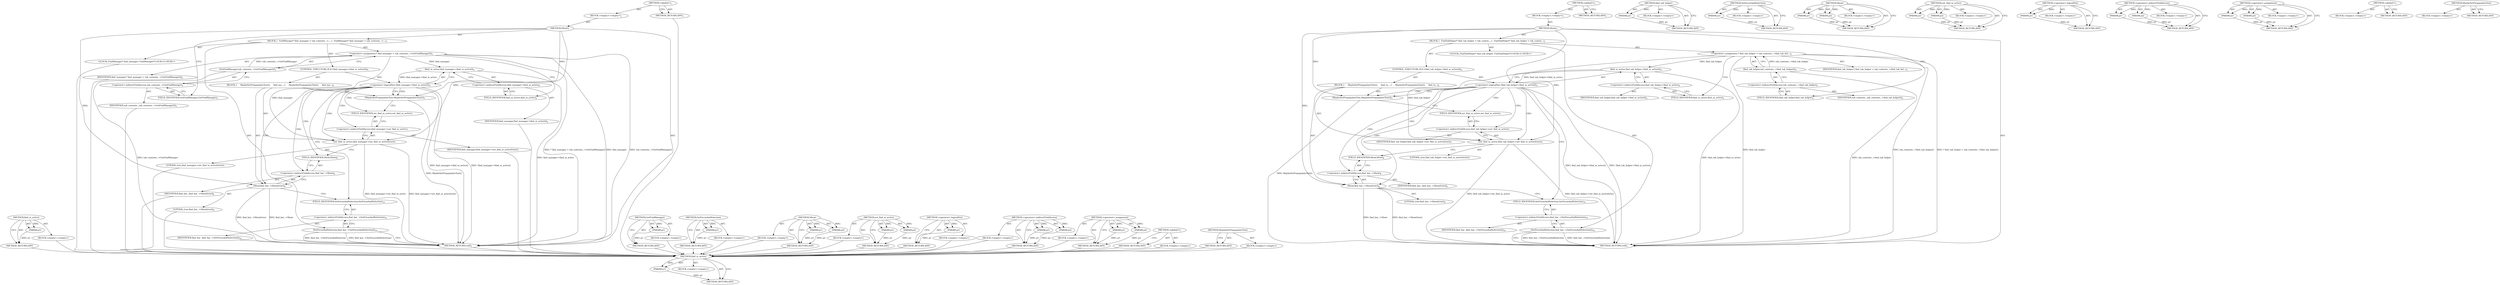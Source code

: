 digraph "MaybeSetPrepopulateText" {
vulnerable_76 [label=<(METHOD,find_ui_active)>];
vulnerable_77 [label=<(PARAM,p1)>];
vulnerable_78 [label=<(BLOCK,&lt;empty&gt;,&lt;empty&gt;)>];
vulnerable_79 [label=<(METHOD_RETURN,ANY)>];
vulnerable_6 [label=<(METHOD,&lt;global&gt;)<SUB>1</SUB>>];
vulnerable_7 [label=<(BLOCK,&lt;empty&gt;,&lt;empty&gt;)<SUB>1</SUB>>];
vulnerable_8 [label=<(METHOD,Show)<SUB>1</SUB>>];
vulnerable_9 [label=<(BLOCK,{
  FindManager* find_manager = tab_contents_-&gt;...,{
  FindManager* find_manager = tab_contents_-&gt;...)<SUB>1</SUB>>];
vulnerable_10 [label="<(LOCAL,FindManager* find_manager: FindManager*)<SUB>2</SUB>>"];
vulnerable_11 [label=<(&lt;operator&gt;.assignment,* find_manager = tab_contents_-&gt;GetFindManager())<SUB>2</SUB>>];
vulnerable_12 [label=<(IDENTIFIER,find_manager,* find_manager = tab_contents_-&gt;GetFindManager())<SUB>2</SUB>>];
vulnerable_13 [label=<(GetFindManager,tab_contents_-&gt;GetFindManager())<SUB>2</SUB>>];
vulnerable_14 [label=<(&lt;operator&gt;.indirectFieldAccess,tab_contents_-&gt;GetFindManager)<SUB>2</SUB>>];
vulnerable_15 [label=<(IDENTIFIER,tab_contents_,tab_contents_-&gt;GetFindManager())<SUB>2</SUB>>];
vulnerable_16 [label=<(FIELD_IDENTIFIER,GetFindManager,GetFindManager)<SUB>2</SUB>>];
vulnerable_17 [label=<(CONTROL_STRUCTURE,IF,if (!find_manager-&gt;find_ui_active()))<SUB>4</SUB>>];
vulnerable_18 [label=<(&lt;operator&gt;.logicalNot,!find_manager-&gt;find_ui_active())<SUB>4</SUB>>];
vulnerable_19 [label=<(find_ui_active,find_manager-&gt;find_ui_active())<SUB>4</SUB>>];
vulnerable_20 [label=<(&lt;operator&gt;.indirectFieldAccess,find_manager-&gt;find_ui_active)<SUB>4</SUB>>];
vulnerable_21 [label=<(IDENTIFIER,find_manager,find_manager-&gt;find_ui_active())<SUB>4</SUB>>];
vulnerable_22 [label=<(FIELD_IDENTIFIER,find_ui_active,find_ui_active)<SUB>4</SUB>>];
vulnerable_23 [label=<(BLOCK,{
     MaybeSetPrepopulateText();
 
    find_ma...,{
     MaybeSetPrepopulateText();
 
    find_ma...)<SUB>4</SUB>>];
vulnerable_24 [label=<(MaybeSetPrepopulateText,MaybeSetPrepopulateText())<SUB>5</SUB>>];
vulnerable_25 [label=<(set_find_ui_active,find_manager-&gt;set_find_ui_active(true))<SUB>7</SUB>>];
vulnerable_26 [label=<(&lt;operator&gt;.indirectFieldAccess,find_manager-&gt;set_find_ui_active)<SUB>7</SUB>>];
vulnerable_27 [label=<(IDENTIFIER,find_manager,find_manager-&gt;set_find_ui_active(true))<SUB>7</SUB>>];
vulnerable_28 [label=<(FIELD_IDENTIFIER,set_find_ui_active,set_find_ui_active)<SUB>7</SUB>>];
vulnerable_29 [label=<(LITERAL,true,find_manager-&gt;set_find_ui_active(true))<SUB>7</SUB>>];
vulnerable_30 [label=<(Show,find_bar_-&gt;Show(true))<SUB>8</SUB>>];
vulnerable_31 [label=<(&lt;operator&gt;.indirectFieldAccess,find_bar_-&gt;Show)<SUB>8</SUB>>];
vulnerable_32 [label=<(IDENTIFIER,find_bar_,find_bar_-&gt;Show(true))<SUB>8</SUB>>];
vulnerable_33 [label=<(FIELD_IDENTIFIER,Show,Show)<SUB>8</SUB>>];
vulnerable_34 [label=<(LITERAL,true,find_bar_-&gt;Show(true))<SUB>8</SUB>>];
vulnerable_35 [label=<(SetFocusAndSelection,find_bar_-&gt;SetFocusAndSelection())<SUB>10</SUB>>];
vulnerable_36 [label=<(&lt;operator&gt;.indirectFieldAccess,find_bar_-&gt;SetFocusAndSelection)<SUB>10</SUB>>];
vulnerable_37 [label=<(IDENTIFIER,find_bar_,find_bar_-&gt;SetFocusAndSelection())<SUB>10</SUB>>];
vulnerable_38 [label=<(FIELD_IDENTIFIER,SetFocusAndSelection,SetFocusAndSelection)<SUB>10</SUB>>];
vulnerable_39 [label=<(METHOD_RETURN,void)<SUB>1</SUB>>];
vulnerable_41 [label=<(METHOD_RETURN,ANY)<SUB>1</SUB>>];
vulnerable_63 [label=<(METHOD,GetFindManager)>];
vulnerable_64 [label=<(PARAM,p1)>];
vulnerable_65 [label=<(BLOCK,&lt;empty&gt;,&lt;empty&gt;)>];
vulnerable_66 [label=<(METHOD_RETURN,ANY)>];
vulnerable_93 [label=<(METHOD,SetFocusAndSelection)>];
vulnerable_94 [label=<(PARAM,p1)>];
vulnerable_95 [label=<(BLOCK,&lt;empty&gt;,&lt;empty&gt;)>];
vulnerable_96 [label=<(METHOD_RETURN,ANY)>];
vulnerable_88 [label=<(METHOD,Show)>];
vulnerable_89 [label=<(PARAM,p1)>];
vulnerable_90 [label=<(PARAM,p2)>];
vulnerable_91 [label=<(BLOCK,&lt;empty&gt;,&lt;empty&gt;)>];
vulnerable_92 [label=<(METHOD_RETURN,ANY)>];
vulnerable_83 [label=<(METHOD,set_find_ui_active)>];
vulnerable_84 [label=<(PARAM,p1)>];
vulnerable_85 [label=<(PARAM,p2)>];
vulnerable_86 [label=<(BLOCK,&lt;empty&gt;,&lt;empty&gt;)>];
vulnerable_87 [label=<(METHOD_RETURN,ANY)>];
vulnerable_72 [label=<(METHOD,&lt;operator&gt;.logicalNot)>];
vulnerable_73 [label=<(PARAM,p1)>];
vulnerable_74 [label=<(BLOCK,&lt;empty&gt;,&lt;empty&gt;)>];
vulnerable_75 [label=<(METHOD_RETURN,ANY)>];
vulnerable_67 [label=<(METHOD,&lt;operator&gt;.indirectFieldAccess)>];
vulnerable_68 [label=<(PARAM,p1)>];
vulnerable_69 [label=<(PARAM,p2)>];
vulnerable_70 [label=<(BLOCK,&lt;empty&gt;,&lt;empty&gt;)>];
vulnerable_71 [label=<(METHOD_RETURN,ANY)>];
vulnerable_58 [label=<(METHOD,&lt;operator&gt;.assignment)>];
vulnerable_59 [label=<(PARAM,p1)>];
vulnerable_60 [label=<(PARAM,p2)>];
vulnerable_61 [label=<(BLOCK,&lt;empty&gt;,&lt;empty&gt;)>];
vulnerable_62 [label=<(METHOD_RETURN,ANY)>];
vulnerable_52 [label=<(METHOD,&lt;global&gt;)<SUB>1</SUB>>];
vulnerable_53 [label=<(BLOCK,&lt;empty&gt;,&lt;empty&gt;)>];
vulnerable_54 [label=<(METHOD_RETURN,ANY)>];
vulnerable_80 [label=<(METHOD,MaybeSetPrepopulateText)>];
vulnerable_81 [label=<(BLOCK,&lt;empty&gt;,&lt;empty&gt;)>];
vulnerable_82 [label=<(METHOD_RETURN,ANY)>];
fixed_76 [label=<(METHOD,find_ui_active)>];
fixed_77 [label=<(PARAM,p1)>];
fixed_78 [label=<(BLOCK,&lt;empty&gt;,&lt;empty&gt;)>];
fixed_79 [label=<(METHOD_RETURN,ANY)>];
fixed_6 [label=<(METHOD,&lt;global&gt;)<SUB>1</SUB>>];
fixed_7 [label=<(BLOCK,&lt;empty&gt;,&lt;empty&gt;)<SUB>1</SUB>>];
fixed_8 [label=<(METHOD,Show)<SUB>1</SUB>>];
fixed_9 [label=<(BLOCK,{
  FindTabHelper* find_tab_helper = tab_conten...,{
  FindTabHelper* find_tab_helper = tab_conten...)<SUB>1</SUB>>];
fixed_10 [label="<(LOCAL,FindTabHelper* find_tab_helper: FindTabHelper*)<SUB>2</SUB>>"];
fixed_11 [label=<(&lt;operator&gt;.assignment,* find_tab_helper = tab_contents_-&gt;find_tab_hel...)<SUB>2</SUB>>];
fixed_12 [label=<(IDENTIFIER,find_tab_helper,* find_tab_helper = tab_contents_-&gt;find_tab_hel...)<SUB>2</SUB>>];
fixed_13 [label=<(find_tab_helper,tab_contents_-&gt;find_tab_helper())<SUB>2</SUB>>];
fixed_14 [label=<(&lt;operator&gt;.indirectFieldAccess,tab_contents_-&gt;find_tab_helper)<SUB>2</SUB>>];
fixed_15 [label=<(IDENTIFIER,tab_contents_,tab_contents_-&gt;find_tab_helper())<SUB>2</SUB>>];
fixed_16 [label=<(FIELD_IDENTIFIER,find_tab_helper,find_tab_helper)<SUB>2</SUB>>];
fixed_17 [label=<(CONTROL_STRUCTURE,IF,if (!find_tab_helper-&gt;find_ui_active()))<SUB>4</SUB>>];
fixed_18 [label=<(&lt;operator&gt;.logicalNot,!find_tab_helper-&gt;find_ui_active())<SUB>4</SUB>>];
fixed_19 [label=<(find_ui_active,find_tab_helper-&gt;find_ui_active())<SUB>4</SUB>>];
fixed_20 [label=<(&lt;operator&gt;.indirectFieldAccess,find_tab_helper-&gt;find_ui_active)<SUB>4</SUB>>];
fixed_21 [label=<(IDENTIFIER,find_tab_helper,find_tab_helper-&gt;find_ui_active())<SUB>4</SUB>>];
fixed_22 [label=<(FIELD_IDENTIFIER,find_ui_active,find_ui_active)<SUB>4</SUB>>];
fixed_23 [label=<(BLOCK,{
     MaybeSetPrepopulateText();
 
    find_ta...,{
     MaybeSetPrepopulateText();
 
    find_ta...)<SUB>4</SUB>>];
fixed_24 [label=<(MaybeSetPrepopulateText,MaybeSetPrepopulateText())<SUB>5</SUB>>];
fixed_25 [label=<(set_find_ui_active,find_tab_helper-&gt;set_find_ui_active(true))<SUB>7</SUB>>];
fixed_26 [label=<(&lt;operator&gt;.indirectFieldAccess,find_tab_helper-&gt;set_find_ui_active)<SUB>7</SUB>>];
fixed_27 [label=<(IDENTIFIER,find_tab_helper,find_tab_helper-&gt;set_find_ui_active(true))<SUB>7</SUB>>];
fixed_28 [label=<(FIELD_IDENTIFIER,set_find_ui_active,set_find_ui_active)<SUB>7</SUB>>];
fixed_29 [label=<(LITERAL,true,find_tab_helper-&gt;set_find_ui_active(true))<SUB>7</SUB>>];
fixed_30 [label=<(Show,find_bar_-&gt;Show(true))<SUB>8</SUB>>];
fixed_31 [label=<(&lt;operator&gt;.indirectFieldAccess,find_bar_-&gt;Show)<SUB>8</SUB>>];
fixed_32 [label=<(IDENTIFIER,find_bar_,find_bar_-&gt;Show(true))<SUB>8</SUB>>];
fixed_33 [label=<(FIELD_IDENTIFIER,Show,Show)<SUB>8</SUB>>];
fixed_34 [label=<(LITERAL,true,find_bar_-&gt;Show(true))<SUB>8</SUB>>];
fixed_35 [label=<(SetFocusAndSelection,find_bar_-&gt;SetFocusAndSelection())<SUB>10</SUB>>];
fixed_36 [label=<(&lt;operator&gt;.indirectFieldAccess,find_bar_-&gt;SetFocusAndSelection)<SUB>10</SUB>>];
fixed_37 [label=<(IDENTIFIER,find_bar_,find_bar_-&gt;SetFocusAndSelection())<SUB>10</SUB>>];
fixed_38 [label=<(FIELD_IDENTIFIER,SetFocusAndSelection,SetFocusAndSelection)<SUB>10</SUB>>];
fixed_39 [label=<(METHOD_RETURN,void)<SUB>1</SUB>>];
fixed_41 [label=<(METHOD_RETURN,ANY)<SUB>1</SUB>>];
fixed_63 [label=<(METHOD,find_tab_helper)>];
fixed_64 [label=<(PARAM,p1)>];
fixed_65 [label=<(BLOCK,&lt;empty&gt;,&lt;empty&gt;)>];
fixed_66 [label=<(METHOD_RETURN,ANY)>];
fixed_93 [label=<(METHOD,SetFocusAndSelection)>];
fixed_94 [label=<(PARAM,p1)>];
fixed_95 [label=<(BLOCK,&lt;empty&gt;,&lt;empty&gt;)>];
fixed_96 [label=<(METHOD_RETURN,ANY)>];
fixed_88 [label=<(METHOD,Show)>];
fixed_89 [label=<(PARAM,p1)>];
fixed_90 [label=<(PARAM,p2)>];
fixed_91 [label=<(BLOCK,&lt;empty&gt;,&lt;empty&gt;)>];
fixed_92 [label=<(METHOD_RETURN,ANY)>];
fixed_83 [label=<(METHOD,set_find_ui_active)>];
fixed_84 [label=<(PARAM,p1)>];
fixed_85 [label=<(PARAM,p2)>];
fixed_86 [label=<(BLOCK,&lt;empty&gt;,&lt;empty&gt;)>];
fixed_87 [label=<(METHOD_RETURN,ANY)>];
fixed_72 [label=<(METHOD,&lt;operator&gt;.logicalNot)>];
fixed_73 [label=<(PARAM,p1)>];
fixed_74 [label=<(BLOCK,&lt;empty&gt;,&lt;empty&gt;)>];
fixed_75 [label=<(METHOD_RETURN,ANY)>];
fixed_67 [label=<(METHOD,&lt;operator&gt;.indirectFieldAccess)>];
fixed_68 [label=<(PARAM,p1)>];
fixed_69 [label=<(PARAM,p2)>];
fixed_70 [label=<(BLOCK,&lt;empty&gt;,&lt;empty&gt;)>];
fixed_71 [label=<(METHOD_RETURN,ANY)>];
fixed_58 [label=<(METHOD,&lt;operator&gt;.assignment)>];
fixed_59 [label=<(PARAM,p1)>];
fixed_60 [label=<(PARAM,p2)>];
fixed_61 [label=<(BLOCK,&lt;empty&gt;,&lt;empty&gt;)>];
fixed_62 [label=<(METHOD_RETURN,ANY)>];
fixed_52 [label=<(METHOD,&lt;global&gt;)<SUB>1</SUB>>];
fixed_53 [label=<(BLOCK,&lt;empty&gt;,&lt;empty&gt;)>];
fixed_54 [label=<(METHOD_RETURN,ANY)>];
fixed_80 [label=<(METHOD,MaybeSetPrepopulateText)>];
fixed_81 [label=<(BLOCK,&lt;empty&gt;,&lt;empty&gt;)>];
fixed_82 [label=<(METHOD_RETURN,ANY)>];
vulnerable_76 -> vulnerable_77  [key=0, label="AST: "];
vulnerable_76 -> vulnerable_77  [key=1, label="DDG: "];
vulnerable_76 -> vulnerable_78  [key=0, label="AST: "];
vulnerable_76 -> vulnerable_79  [key=0, label="AST: "];
vulnerable_76 -> vulnerable_79  [key=1, label="CFG: "];
vulnerable_77 -> vulnerable_79  [key=0, label="DDG: p1"];
vulnerable_78 -> fixed_76  [key=0];
vulnerable_79 -> fixed_76  [key=0];
vulnerable_6 -> vulnerable_7  [key=0, label="AST: "];
vulnerable_6 -> vulnerable_41  [key=0, label="AST: "];
vulnerable_6 -> vulnerable_41  [key=1, label="CFG: "];
vulnerable_7 -> vulnerable_8  [key=0, label="AST: "];
vulnerable_8 -> vulnerable_9  [key=0, label="AST: "];
vulnerable_8 -> vulnerable_39  [key=0, label="AST: "];
vulnerable_8 -> vulnerable_16  [key=0, label="CFG: "];
vulnerable_8 -> vulnerable_24  [key=0, label="DDG: "];
vulnerable_8 -> vulnerable_25  [key=0, label="DDG: "];
vulnerable_8 -> vulnerable_30  [key=0, label="DDG: "];
vulnerable_9 -> vulnerable_10  [key=0, label="AST: "];
vulnerable_9 -> vulnerable_11  [key=0, label="AST: "];
vulnerable_9 -> vulnerable_17  [key=0, label="AST: "];
vulnerable_9 -> vulnerable_35  [key=0, label="AST: "];
vulnerable_10 -> fixed_76  [key=0];
vulnerable_11 -> vulnerable_12  [key=0, label="AST: "];
vulnerable_11 -> vulnerable_13  [key=0, label="AST: "];
vulnerable_11 -> vulnerable_22  [key=0, label="CFG: "];
vulnerable_11 -> vulnerable_39  [key=0, label="DDG: find_manager"];
vulnerable_11 -> vulnerable_39  [key=1, label="DDG: tab_contents_-&gt;GetFindManager()"];
vulnerable_11 -> vulnerable_39  [key=2, label="DDG: * find_manager = tab_contents_-&gt;GetFindManager()"];
vulnerable_11 -> vulnerable_19  [key=0, label="DDG: find_manager"];
vulnerable_11 -> vulnerable_25  [key=0, label="DDG: find_manager"];
vulnerable_12 -> fixed_76  [key=0];
vulnerable_13 -> vulnerable_14  [key=0, label="AST: "];
vulnerable_13 -> vulnerable_11  [key=0, label="CFG: "];
vulnerable_13 -> vulnerable_11  [key=1, label="DDG: tab_contents_-&gt;GetFindManager"];
vulnerable_13 -> vulnerable_39  [key=0, label="DDG: tab_contents_-&gt;GetFindManager"];
vulnerable_14 -> vulnerable_15  [key=0, label="AST: "];
vulnerable_14 -> vulnerable_16  [key=0, label="AST: "];
vulnerable_14 -> vulnerable_13  [key=0, label="CFG: "];
vulnerable_15 -> fixed_76  [key=0];
vulnerable_16 -> vulnerable_14  [key=0, label="CFG: "];
vulnerable_17 -> vulnerable_18  [key=0, label="AST: "];
vulnerable_17 -> vulnerable_23  [key=0, label="AST: "];
vulnerable_18 -> vulnerable_19  [key=0, label="AST: "];
vulnerable_18 -> vulnerable_24  [key=0, label="CFG: "];
vulnerable_18 -> vulnerable_24  [key=1, label="CDG: "];
vulnerable_18 -> vulnerable_38  [key=0, label="CFG: "];
vulnerable_18 -> vulnerable_39  [key=0, label="DDG: find_manager-&gt;find_ui_active()"];
vulnerable_18 -> vulnerable_39  [key=1, label="DDG: !find_manager-&gt;find_ui_active()"];
vulnerable_18 -> vulnerable_30  [key=0, label="CDG: "];
vulnerable_18 -> vulnerable_25  [key=0, label="CDG: "];
vulnerable_18 -> vulnerable_33  [key=0, label="CDG: "];
vulnerable_18 -> vulnerable_26  [key=0, label="CDG: "];
vulnerable_18 -> vulnerable_28  [key=0, label="CDG: "];
vulnerable_18 -> vulnerable_31  [key=0, label="CDG: "];
vulnerable_19 -> vulnerable_20  [key=0, label="AST: "];
vulnerable_19 -> vulnerable_18  [key=0, label="CFG: "];
vulnerable_19 -> vulnerable_18  [key=1, label="DDG: find_manager-&gt;find_ui_active"];
vulnerable_19 -> vulnerable_39  [key=0, label="DDG: find_manager-&gt;find_ui_active"];
vulnerable_20 -> vulnerable_21  [key=0, label="AST: "];
vulnerable_20 -> vulnerable_22  [key=0, label="AST: "];
vulnerable_20 -> vulnerable_19  [key=0, label="CFG: "];
vulnerable_21 -> fixed_76  [key=0];
vulnerable_22 -> vulnerable_20  [key=0, label="CFG: "];
vulnerable_23 -> vulnerable_24  [key=0, label="AST: "];
vulnerable_23 -> vulnerable_25  [key=0, label="AST: "];
vulnerable_23 -> vulnerable_30  [key=0, label="AST: "];
vulnerable_24 -> vulnerable_28  [key=0, label="CFG: "];
vulnerable_24 -> vulnerable_39  [key=0, label="DDG: MaybeSetPrepopulateText()"];
vulnerable_25 -> vulnerable_26  [key=0, label="AST: "];
vulnerable_25 -> vulnerable_29  [key=0, label="AST: "];
vulnerable_25 -> vulnerable_33  [key=0, label="CFG: "];
vulnerable_25 -> vulnerable_39  [key=0, label="DDG: find_manager-&gt;set_find_ui_active"];
vulnerable_25 -> vulnerable_39  [key=1, label="DDG: find_manager-&gt;set_find_ui_active(true)"];
vulnerable_26 -> vulnerable_27  [key=0, label="AST: "];
vulnerable_26 -> vulnerable_28  [key=0, label="AST: "];
vulnerable_26 -> vulnerable_25  [key=0, label="CFG: "];
vulnerable_27 -> fixed_76  [key=0];
vulnerable_28 -> vulnerable_26  [key=0, label="CFG: "];
vulnerable_29 -> fixed_76  [key=0];
vulnerable_30 -> vulnerable_31  [key=0, label="AST: "];
vulnerable_30 -> vulnerable_34  [key=0, label="AST: "];
vulnerable_30 -> vulnerable_38  [key=0, label="CFG: "];
vulnerable_30 -> vulnerable_39  [key=0, label="DDG: find_bar_-&gt;Show"];
vulnerable_30 -> vulnerable_39  [key=1, label="DDG: find_bar_-&gt;Show(true)"];
vulnerable_31 -> vulnerable_32  [key=0, label="AST: "];
vulnerable_31 -> vulnerable_33  [key=0, label="AST: "];
vulnerable_31 -> vulnerable_30  [key=0, label="CFG: "];
vulnerable_32 -> fixed_76  [key=0];
vulnerable_33 -> vulnerable_31  [key=0, label="CFG: "];
vulnerable_34 -> fixed_76  [key=0];
vulnerable_35 -> vulnerable_36  [key=0, label="AST: "];
vulnerable_35 -> vulnerable_39  [key=0, label="CFG: "];
vulnerable_35 -> vulnerable_39  [key=1, label="DDG: find_bar_-&gt;SetFocusAndSelection"];
vulnerable_35 -> vulnerable_39  [key=2, label="DDG: find_bar_-&gt;SetFocusAndSelection()"];
vulnerable_36 -> vulnerable_37  [key=0, label="AST: "];
vulnerable_36 -> vulnerable_38  [key=0, label="AST: "];
vulnerable_36 -> vulnerable_35  [key=0, label="CFG: "];
vulnerable_37 -> fixed_76  [key=0];
vulnerable_38 -> vulnerable_36  [key=0, label="CFG: "];
vulnerable_39 -> fixed_76  [key=0];
vulnerable_41 -> fixed_76  [key=0];
vulnerable_63 -> vulnerable_64  [key=0, label="AST: "];
vulnerable_63 -> vulnerable_64  [key=1, label="DDG: "];
vulnerable_63 -> vulnerable_65  [key=0, label="AST: "];
vulnerable_63 -> vulnerable_66  [key=0, label="AST: "];
vulnerable_63 -> vulnerable_66  [key=1, label="CFG: "];
vulnerable_64 -> vulnerable_66  [key=0, label="DDG: p1"];
vulnerable_65 -> fixed_76  [key=0];
vulnerable_66 -> fixed_76  [key=0];
vulnerable_93 -> vulnerable_94  [key=0, label="AST: "];
vulnerable_93 -> vulnerable_94  [key=1, label="DDG: "];
vulnerable_93 -> vulnerable_95  [key=0, label="AST: "];
vulnerable_93 -> vulnerable_96  [key=0, label="AST: "];
vulnerable_93 -> vulnerable_96  [key=1, label="CFG: "];
vulnerable_94 -> vulnerable_96  [key=0, label="DDG: p1"];
vulnerable_95 -> fixed_76  [key=0];
vulnerable_96 -> fixed_76  [key=0];
vulnerable_88 -> vulnerable_89  [key=0, label="AST: "];
vulnerable_88 -> vulnerable_89  [key=1, label="DDG: "];
vulnerable_88 -> vulnerable_91  [key=0, label="AST: "];
vulnerable_88 -> vulnerable_90  [key=0, label="AST: "];
vulnerable_88 -> vulnerable_90  [key=1, label="DDG: "];
vulnerable_88 -> vulnerable_92  [key=0, label="AST: "];
vulnerable_88 -> vulnerable_92  [key=1, label="CFG: "];
vulnerable_89 -> vulnerable_92  [key=0, label="DDG: p1"];
vulnerable_90 -> vulnerable_92  [key=0, label="DDG: p2"];
vulnerable_91 -> fixed_76  [key=0];
vulnerable_92 -> fixed_76  [key=0];
vulnerable_83 -> vulnerable_84  [key=0, label="AST: "];
vulnerable_83 -> vulnerable_84  [key=1, label="DDG: "];
vulnerable_83 -> vulnerable_86  [key=0, label="AST: "];
vulnerable_83 -> vulnerable_85  [key=0, label="AST: "];
vulnerable_83 -> vulnerable_85  [key=1, label="DDG: "];
vulnerable_83 -> vulnerable_87  [key=0, label="AST: "];
vulnerable_83 -> vulnerable_87  [key=1, label="CFG: "];
vulnerable_84 -> vulnerable_87  [key=0, label="DDG: p1"];
vulnerable_85 -> vulnerable_87  [key=0, label="DDG: p2"];
vulnerable_86 -> fixed_76  [key=0];
vulnerable_87 -> fixed_76  [key=0];
vulnerable_72 -> vulnerable_73  [key=0, label="AST: "];
vulnerable_72 -> vulnerable_73  [key=1, label="DDG: "];
vulnerable_72 -> vulnerable_74  [key=0, label="AST: "];
vulnerable_72 -> vulnerable_75  [key=0, label="AST: "];
vulnerable_72 -> vulnerable_75  [key=1, label="CFG: "];
vulnerable_73 -> vulnerable_75  [key=0, label="DDG: p1"];
vulnerable_74 -> fixed_76  [key=0];
vulnerable_75 -> fixed_76  [key=0];
vulnerable_67 -> vulnerable_68  [key=0, label="AST: "];
vulnerable_67 -> vulnerable_68  [key=1, label="DDG: "];
vulnerable_67 -> vulnerable_70  [key=0, label="AST: "];
vulnerable_67 -> vulnerable_69  [key=0, label="AST: "];
vulnerable_67 -> vulnerable_69  [key=1, label="DDG: "];
vulnerable_67 -> vulnerable_71  [key=0, label="AST: "];
vulnerable_67 -> vulnerable_71  [key=1, label="CFG: "];
vulnerable_68 -> vulnerable_71  [key=0, label="DDG: p1"];
vulnerable_69 -> vulnerable_71  [key=0, label="DDG: p2"];
vulnerable_70 -> fixed_76  [key=0];
vulnerable_71 -> fixed_76  [key=0];
vulnerable_58 -> vulnerable_59  [key=0, label="AST: "];
vulnerable_58 -> vulnerable_59  [key=1, label="DDG: "];
vulnerable_58 -> vulnerable_61  [key=0, label="AST: "];
vulnerable_58 -> vulnerable_60  [key=0, label="AST: "];
vulnerable_58 -> vulnerable_60  [key=1, label="DDG: "];
vulnerable_58 -> vulnerable_62  [key=0, label="AST: "];
vulnerable_58 -> vulnerable_62  [key=1, label="CFG: "];
vulnerable_59 -> vulnerable_62  [key=0, label="DDG: p1"];
vulnerable_60 -> vulnerable_62  [key=0, label="DDG: p2"];
vulnerable_61 -> fixed_76  [key=0];
vulnerable_62 -> fixed_76  [key=0];
vulnerable_52 -> vulnerable_53  [key=0, label="AST: "];
vulnerable_52 -> vulnerable_54  [key=0, label="AST: "];
vulnerable_52 -> vulnerable_54  [key=1, label="CFG: "];
vulnerable_53 -> fixed_76  [key=0];
vulnerable_54 -> fixed_76  [key=0];
vulnerable_80 -> vulnerable_81  [key=0, label="AST: "];
vulnerable_80 -> vulnerable_82  [key=0, label="AST: "];
vulnerable_80 -> vulnerable_82  [key=1, label="CFG: "];
vulnerable_81 -> fixed_76  [key=0];
vulnerable_82 -> fixed_76  [key=0];
fixed_76 -> fixed_77  [key=0, label="AST: "];
fixed_76 -> fixed_77  [key=1, label="DDG: "];
fixed_76 -> fixed_78  [key=0, label="AST: "];
fixed_76 -> fixed_79  [key=0, label="AST: "];
fixed_76 -> fixed_79  [key=1, label="CFG: "];
fixed_77 -> fixed_79  [key=0, label="DDG: p1"];
fixed_6 -> fixed_7  [key=0, label="AST: "];
fixed_6 -> fixed_41  [key=0, label="AST: "];
fixed_6 -> fixed_41  [key=1, label="CFG: "];
fixed_7 -> fixed_8  [key=0, label="AST: "];
fixed_8 -> fixed_9  [key=0, label="AST: "];
fixed_8 -> fixed_39  [key=0, label="AST: "];
fixed_8 -> fixed_16  [key=0, label="CFG: "];
fixed_8 -> fixed_24  [key=0, label="DDG: "];
fixed_8 -> fixed_25  [key=0, label="DDG: "];
fixed_8 -> fixed_30  [key=0, label="DDG: "];
fixed_9 -> fixed_10  [key=0, label="AST: "];
fixed_9 -> fixed_11  [key=0, label="AST: "];
fixed_9 -> fixed_17  [key=0, label="AST: "];
fixed_9 -> fixed_35  [key=0, label="AST: "];
fixed_11 -> fixed_12  [key=0, label="AST: "];
fixed_11 -> fixed_13  [key=0, label="AST: "];
fixed_11 -> fixed_22  [key=0, label="CFG: "];
fixed_11 -> fixed_39  [key=0, label="DDG: find_tab_helper"];
fixed_11 -> fixed_39  [key=1, label="DDG: tab_contents_-&gt;find_tab_helper()"];
fixed_11 -> fixed_39  [key=2, label="DDG: * find_tab_helper = tab_contents_-&gt;find_tab_helper()"];
fixed_11 -> fixed_19  [key=0, label="DDG: find_tab_helper"];
fixed_11 -> fixed_25  [key=0, label="DDG: find_tab_helper"];
fixed_13 -> fixed_14  [key=0, label="AST: "];
fixed_13 -> fixed_11  [key=0, label="CFG: "];
fixed_13 -> fixed_11  [key=1, label="DDG: tab_contents_-&gt;find_tab_helper"];
fixed_13 -> fixed_39  [key=0, label="DDG: tab_contents_-&gt;find_tab_helper"];
fixed_14 -> fixed_15  [key=0, label="AST: "];
fixed_14 -> fixed_16  [key=0, label="AST: "];
fixed_14 -> fixed_13  [key=0, label="CFG: "];
fixed_16 -> fixed_14  [key=0, label="CFG: "];
fixed_17 -> fixed_18  [key=0, label="AST: "];
fixed_17 -> fixed_23  [key=0, label="AST: "];
fixed_18 -> fixed_19  [key=0, label="AST: "];
fixed_18 -> fixed_24  [key=0, label="CFG: "];
fixed_18 -> fixed_24  [key=1, label="CDG: "];
fixed_18 -> fixed_38  [key=0, label="CFG: "];
fixed_18 -> fixed_39  [key=0, label="DDG: find_tab_helper-&gt;find_ui_active()"];
fixed_18 -> fixed_39  [key=1, label="DDG: !find_tab_helper-&gt;find_ui_active()"];
fixed_18 -> fixed_30  [key=0, label="CDG: "];
fixed_18 -> fixed_25  [key=0, label="CDG: "];
fixed_18 -> fixed_33  [key=0, label="CDG: "];
fixed_18 -> fixed_26  [key=0, label="CDG: "];
fixed_18 -> fixed_28  [key=0, label="CDG: "];
fixed_18 -> fixed_31  [key=0, label="CDG: "];
fixed_19 -> fixed_20  [key=0, label="AST: "];
fixed_19 -> fixed_18  [key=0, label="CFG: "];
fixed_19 -> fixed_18  [key=1, label="DDG: find_tab_helper-&gt;find_ui_active"];
fixed_19 -> fixed_39  [key=0, label="DDG: find_tab_helper-&gt;find_ui_active"];
fixed_20 -> fixed_21  [key=0, label="AST: "];
fixed_20 -> fixed_22  [key=0, label="AST: "];
fixed_20 -> fixed_19  [key=0, label="CFG: "];
fixed_22 -> fixed_20  [key=0, label="CFG: "];
fixed_23 -> fixed_24  [key=0, label="AST: "];
fixed_23 -> fixed_25  [key=0, label="AST: "];
fixed_23 -> fixed_30  [key=0, label="AST: "];
fixed_24 -> fixed_28  [key=0, label="CFG: "];
fixed_24 -> fixed_39  [key=0, label="DDG: MaybeSetPrepopulateText()"];
fixed_25 -> fixed_26  [key=0, label="AST: "];
fixed_25 -> fixed_29  [key=0, label="AST: "];
fixed_25 -> fixed_33  [key=0, label="CFG: "];
fixed_25 -> fixed_39  [key=0, label="DDG: find_tab_helper-&gt;set_find_ui_active"];
fixed_25 -> fixed_39  [key=1, label="DDG: find_tab_helper-&gt;set_find_ui_active(true)"];
fixed_26 -> fixed_27  [key=0, label="AST: "];
fixed_26 -> fixed_28  [key=0, label="AST: "];
fixed_26 -> fixed_25  [key=0, label="CFG: "];
fixed_28 -> fixed_26  [key=0, label="CFG: "];
fixed_30 -> fixed_31  [key=0, label="AST: "];
fixed_30 -> fixed_34  [key=0, label="AST: "];
fixed_30 -> fixed_38  [key=0, label="CFG: "];
fixed_30 -> fixed_39  [key=0, label="DDG: find_bar_-&gt;Show"];
fixed_30 -> fixed_39  [key=1, label="DDG: find_bar_-&gt;Show(true)"];
fixed_31 -> fixed_32  [key=0, label="AST: "];
fixed_31 -> fixed_33  [key=0, label="AST: "];
fixed_31 -> fixed_30  [key=0, label="CFG: "];
fixed_33 -> fixed_31  [key=0, label="CFG: "];
fixed_35 -> fixed_36  [key=0, label="AST: "];
fixed_35 -> fixed_39  [key=0, label="CFG: "];
fixed_35 -> fixed_39  [key=1, label="DDG: find_bar_-&gt;SetFocusAndSelection"];
fixed_35 -> fixed_39  [key=2, label="DDG: find_bar_-&gt;SetFocusAndSelection()"];
fixed_36 -> fixed_37  [key=0, label="AST: "];
fixed_36 -> fixed_38  [key=0, label="AST: "];
fixed_36 -> fixed_35  [key=0, label="CFG: "];
fixed_38 -> fixed_36  [key=0, label="CFG: "];
fixed_63 -> fixed_64  [key=0, label="AST: "];
fixed_63 -> fixed_64  [key=1, label="DDG: "];
fixed_63 -> fixed_65  [key=0, label="AST: "];
fixed_63 -> fixed_66  [key=0, label="AST: "];
fixed_63 -> fixed_66  [key=1, label="CFG: "];
fixed_64 -> fixed_66  [key=0, label="DDG: p1"];
fixed_93 -> fixed_94  [key=0, label="AST: "];
fixed_93 -> fixed_94  [key=1, label="DDG: "];
fixed_93 -> fixed_95  [key=0, label="AST: "];
fixed_93 -> fixed_96  [key=0, label="AST: "];
fixed_93 -> fixed_96  [key=1, label="CFG: "];
fixed_94 -> fixed_96  [key=0, label="DDG: p1"];
fixed_88 -> fixed_89  [key=0, label="AST: "];
fixed_88 -> fixed_89  [key=1, label="DDG: "];
fixed_88 -> fixed_91  [key=0, label="AST: "];
fixed_88 -> fixed_90  [key=0, label="AST: "];
fixed_88 -> fixed_90  [key=1, label="DDG: "];
fixed_88 -> fixed_92  [key=0, label="AST: "];
fixed_88 -> fixed_92  [key=1, label="CFG: "];
fixed_89 -> fixed_92  [key=0, label="DDG: p1"];
fixed_90 -> fixed_92  [key=0, label="DDG: p2"];
fixed_83 -> fixed_84  [key=0, label="AST: "];
fixed_83 -> fixed_84  [key=1, label="DDG: "];
fixed_83 -> fixed_86  [key=0, label="AST: "];
fixed_83 -> fixed_85  [key=0, label="AST: "];
fixed_83 -> fixed_85  [key=1, label="DDG: "];
fixed_83 -> fixed_87  [key=0, label="AST: "];
fixed_83 -> fixed_87  [key=1, label="CFG: "];
fixed_84 -> fixed_87  [key=0, label="DDG: p1"];
fixed_85 -> fixed_87  [key=0, label="DDG: p2"];
fixed_72 -> fixed_73  [key=0, label="AST: "];
fixed_72 -> fixed_73  [key=1, label="DDG: "];
fixed_72 -> fixed_74  [key=0, label="AST: "];
fixed_72 -> fixed_75  [key=0, label="AST: "];
fixed_72 -> fixed_75  [key=1, label="CFG: "];
fixed_73 -> fixed_75  [key=0, label="DDG: p1"];
fixed_67 -> fixed_68  [key=0, label="AST: "];
fixed_67 -> fixed_68  [key=1, label="DDG: "];
fixed_67 -> fixed_70  [key=0, label="AST: "];
fixed_67 -> fixed_69  [key=0, label="AST: "];
fixed_67 -> fixed_69  [key=1, label="DDG: "];
fixed_67 -> fixed_71  [key=0, label="AST: "];
fixed_67 -> fixed_71  [key=1, label="CFG: "];
fixed_68 -> fixed_71  [key=0, label="DDG: p1"];
fixed_69 -> fixed_71  [key=0, label="DDG: p2"];
fixed_58 -> fixed_59  [key=0, label="AST: "];
fixed_58 -> fixed_59  [key=1, label="DDG: "];
fixed_58 -> fixed_61  [key=0, label="AST: "];
fixed_58 -> fixed_60  [key=0, label="AST: "];
fixed_58 -> fixed_60  [key=1, label="DDG: "];
fixed_58 -> fixed_62  [key=0, label="AST: "];
fixed_58 -> fixed_62  [key=1, label="CFG: "];
fixed_59 -> fixed_62  [key=0, label="DDG: p1"];
fixed_60 -> fixed_62  [key=0, label="DDG: p2"];
fixed_52 -> fixed_53  [key=0, label="AST: "];
fixed_52 -> fixed_54  [key=0, label="AST: "];
fixed_52 -> fixed_54  [key=1, label="CFG: "];
fixed_80 -> fixed_81  [key=0, label="AST: "];
fixed_80 -> fixed_82  [key=0, label="AST: "];
fixed_80 -> fixed_82  [key=1, label="CFG: "];
}
